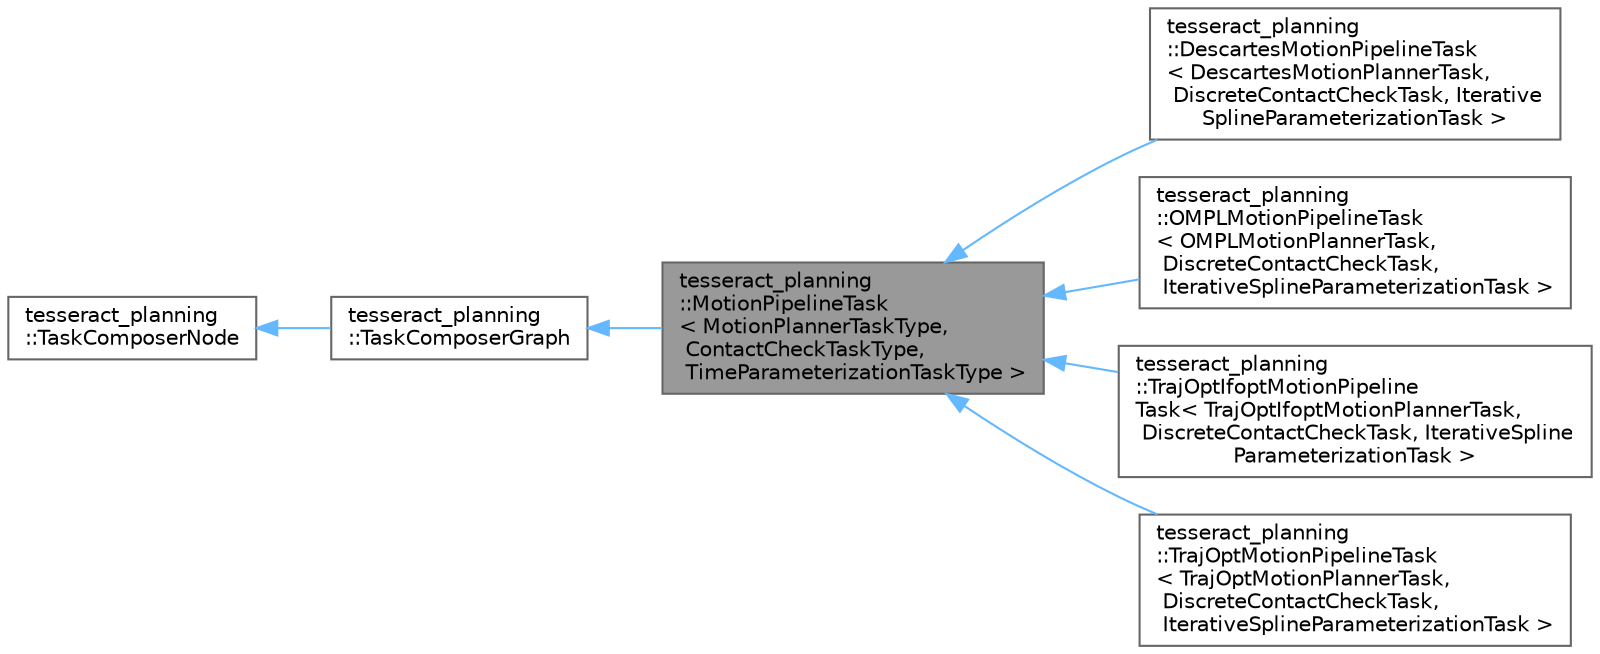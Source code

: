 digraph "tesseract_planning::MotionPipelineTask&lt; MotionPlannerTaskType, ContactCheckTaskType, TimeParameterizationTaskType &gt;"
{
 // LATEX_PDF_SIZE
  bgcolor="transparent";
  edge [fontname=Helvetica,fontsize=10,labelfontname=Helvetica,labelfontsize=10];
  node [fontname=Helvetica,fontsize=10,shape=box,height=0.2,width=0.4];
  rankdir="LR";
  Node1 [label="tesseract_planning\l::MotionPipelineTask\l\< MotionPlannerTaskType,\l ContactCheckTaskType,\l TimeParameterizationTaskType \>",height=0.2,width=0.4,color="gray40", fillcolor="grey60", style="filled", fontcolor="black",tooltip=" "];
  Node2 -> Node1 [dir="back",color="steelblue1",style="solid"];
  Node2 [label="tesseract_planning\l::TaskComposerGraph",height=0.2,width=0.4,color="gray40", fillcolor="white", style="filled",URL="$d3/dac/classtesseract__planning_1_1TaskComposerGraph.html",tooltip="This class facilitates the composition of an arbitrary taskflow graph. Tasks are nodes in the graph c..."];
  Node3 -> Node2 [dir="back",color="steelblue1",style="solid"];
  Node3 [label="tesseract_planning\l::TaskComposerNode",height=0.2,width=0.4,color="gray40", fillcolor="white", style="filled",URL="$de/d23/classtesseract__planning_1_1TaskComposerNode.html",tooltip="Represents a node the pipeline to be executed."];
  Node1 -> Node4 [dir="back",color="steelblue1",style="solid"];
  Node4 [label="tesseract_planning\l::DescartesMotionPipelineTask\l\< DescartesMotionPlannerTask,\l DiscreteContactCheckTask, Iterative\lSplineParameterizationTask \>",height=0.2,width=0.4,color="gray40", fillcolor="white", style="filled",URL="$d6/d4c/classtesseract__planning_1_1DescartesMotionPipelineTask.html",tooltip=" "];
  Node1 -> Node5 [dir="back",color="steelblue1",style="solid"];
  Node5 [label="tesseract_planning\l::OMPLMotionPipelineTask\l\< OMPLMotionPlannerTask,\l DiscreteContactCheckTask,\l IterativeSplineParameterizationTask \>",height=0.2,width=0.4,color="gray40", fillcolor="white", style="filled",URL="$d2/d76/classtesseract__planning_1_1OMPLMotionPipelineTask.html",tooltip=" "];
  Node1 -> Node6 [dir="back",color="steelblue1",style="solid"];
  Node6 [label="tesseract_planning\l::TrajOptIfoptMotionPipeline\lTask\< TrajOptIfoptMotionPlannerTask,\l DiscreteContactCheckTask, IterativeSpline\lParameterizationTask \>",height=0.2,width=0.4,color="gray40", fillcolor="white", style="filled",URL="$dc/df3/classtesseract__planning_1_1TrajOptIfoptMotionPipelineTask.html",tooltip=" "];
  Node1 -> Node7 [dir="back",color="steelblue1",style="solid"];
  Node7 [label="tesseract_planning\l::TrajOptMotionPipelineTask\l\< TrajOptMotionPlannerTask,\l DiscreteContactCheckTask,\l IterativeSplineParameterizationTask \>",height=0.2,width=0.4,color="gray40", fillcolor="white", style="filled",URL="$d4/de3/classtesseract__planning_1_1TrajOptMotionPipelineTask.html",tooltip=" "];
}
